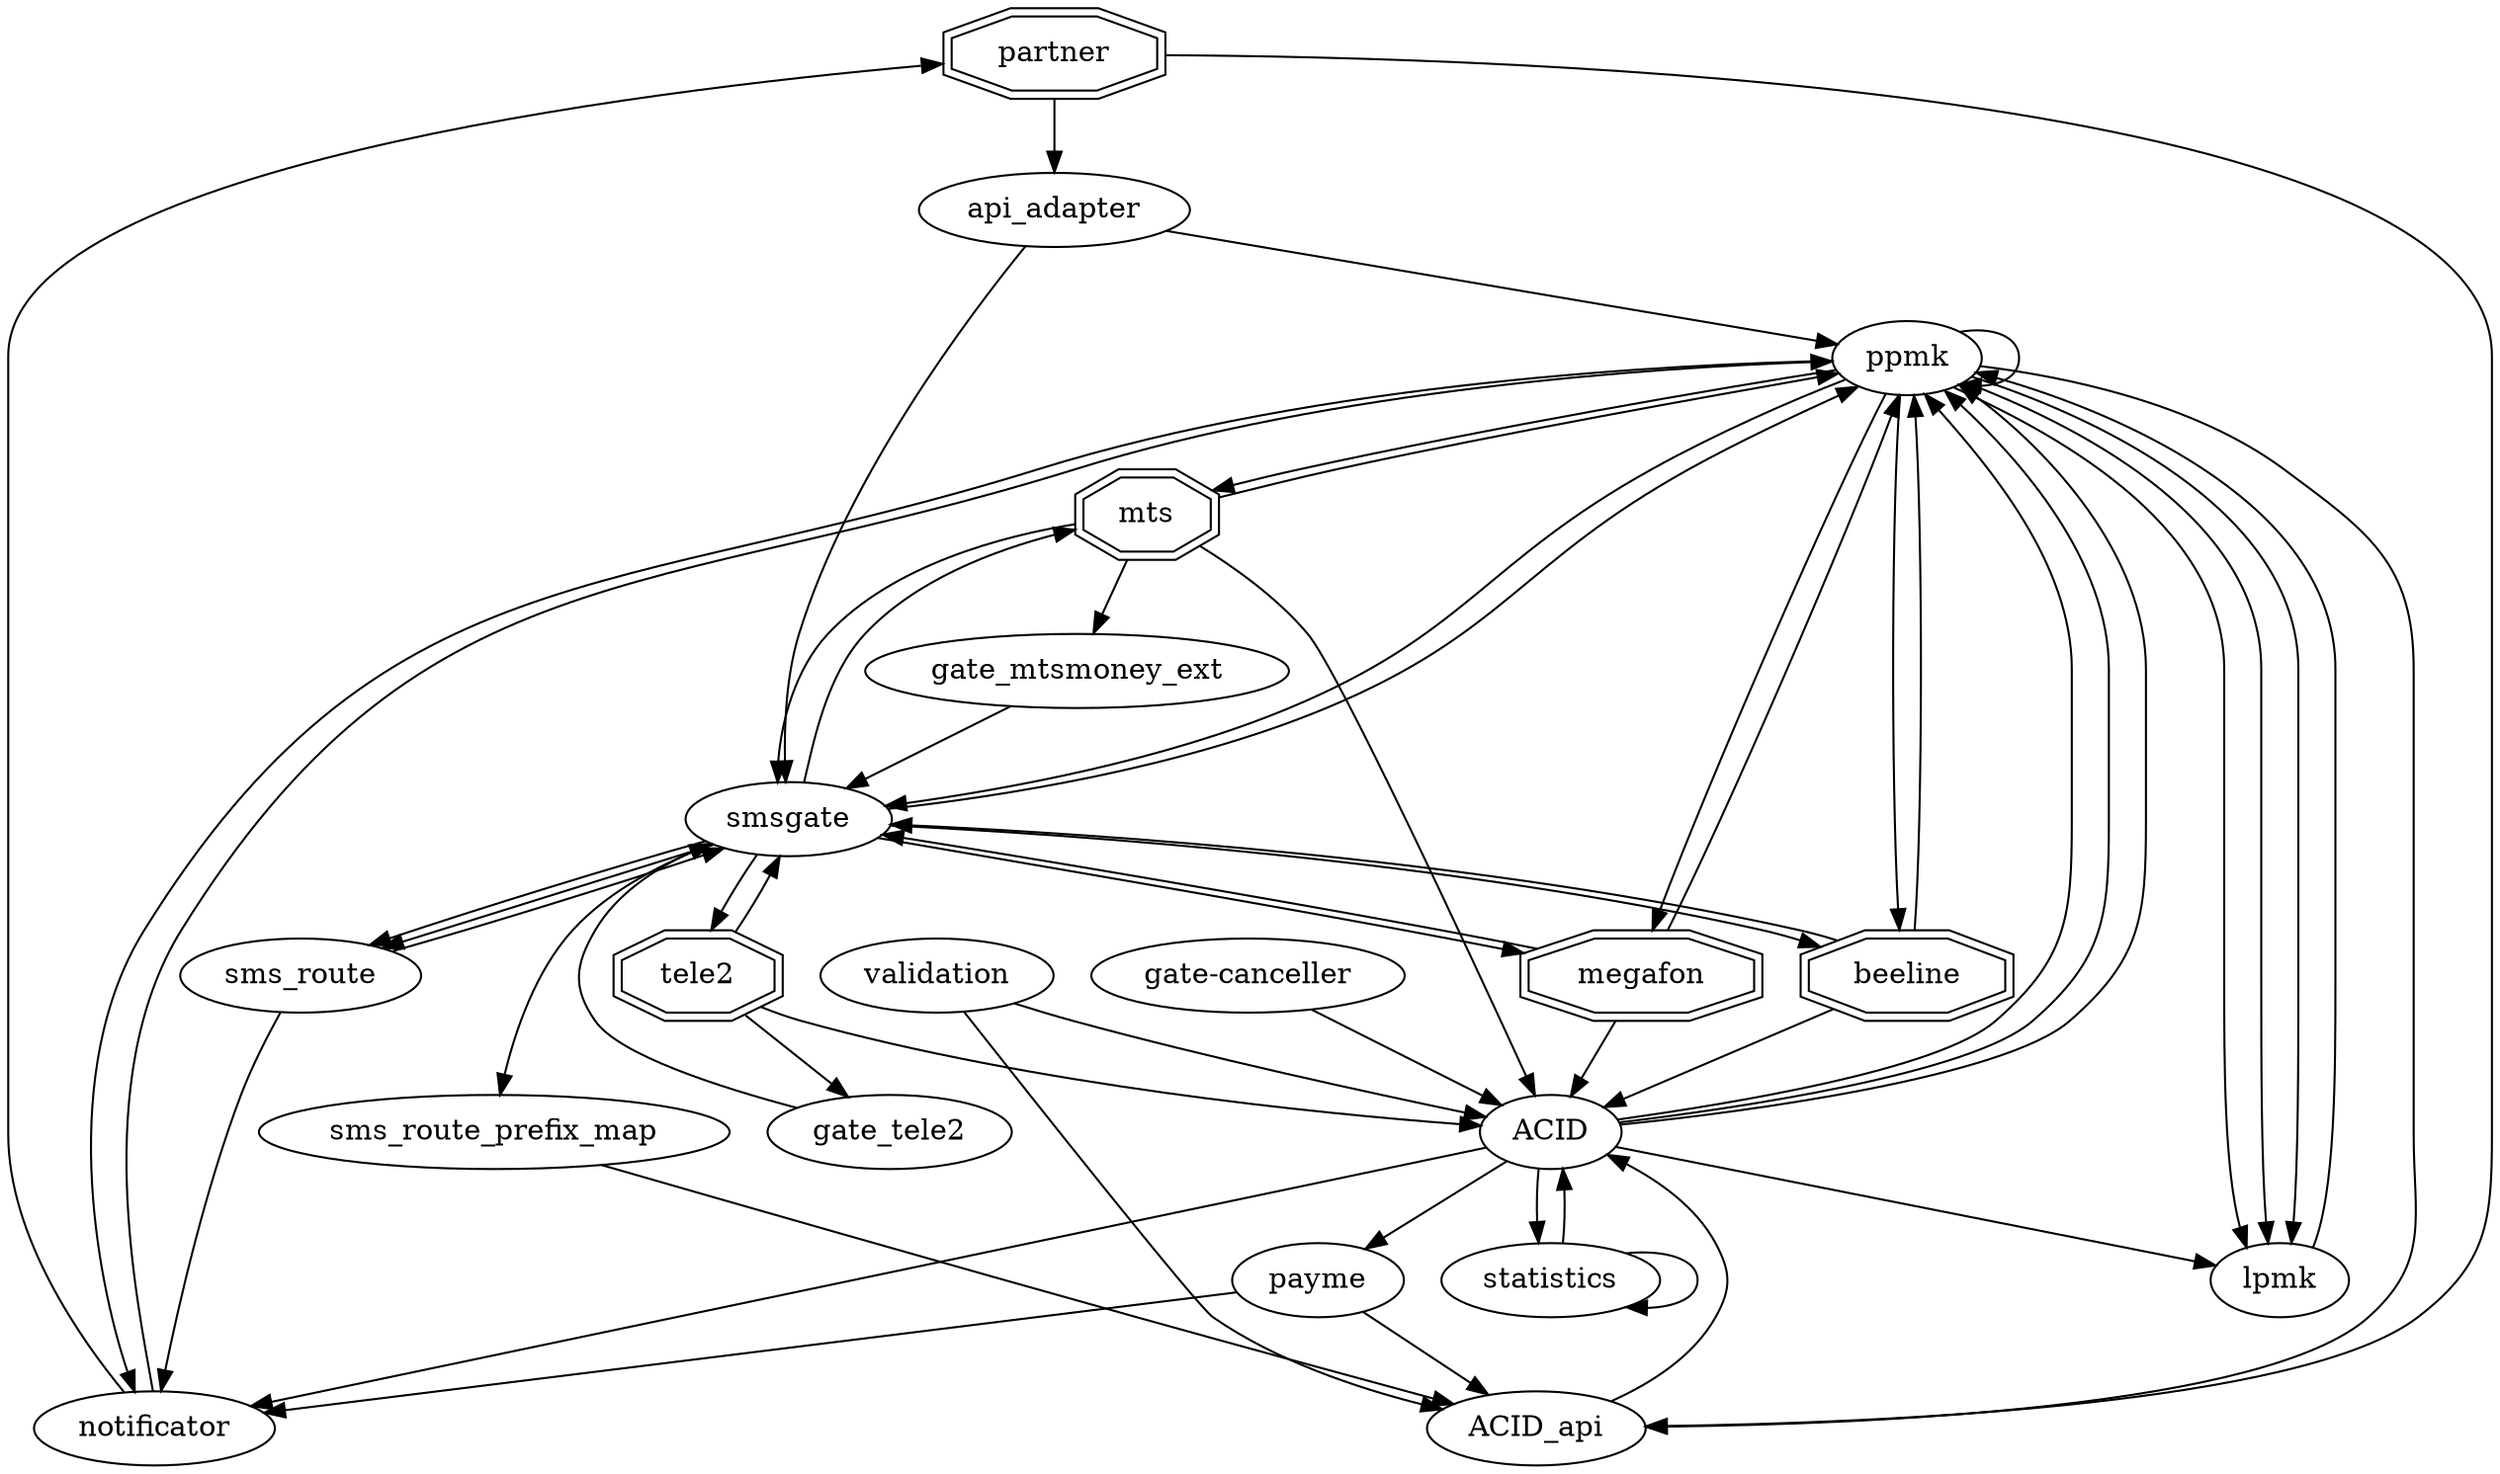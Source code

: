 digraph kafka {

  rankdir=TB
  # каналы связи - прямоугольники

  node [shape=box]
  
  # внешиний мир
  node [shape=doubleoctagon]
  partner
  mts
  beeline
  megafon
  tele2
   
  # компоненты - овалы
  node [shape=oval]
  api_adapter

  statistics
  ppmk
  payme
  lpmk
  smsgate
  notificator
  validation
  "gate-canceller"

  #кластеры
  
  gate_tele2; gate_mtsmoney_ext;
  sms_route; sms_route_prefix_map;
  
  ACID; ACID_api

  # если забудем включить в список компонент или каналов - будет звезда
  node [shape=star]



  # список кто что слушает
 

  ppmk->lpmk

  smsgate->sms_route
  smsgate->sms_route_prefix_map
  smsgate->ppmk

  ppmk->lpmk


  statistics->ACID
  ACID->ppmk

  
  # список кто куда пушит
  gate_mtsmoney_ext->smsgate

  "gate-canceller"->ACID

  ACID->statistics
  ACID->ppmk
  ACID->lpmk
  ACID->payme
  ACID->notificator
  smsgate->sms_route
  api_adapter->smsgate
  ppmk->lpmk
  ppmk->ppmk
  ppmk->smsgate
  ppmk->notificator
  lpmk->ppmk
  sms_route->notificator
  sms_route->smsgate
  statistics->statistics
  payme->notificator
  gate_tele2->smsgate

  # внешний мир
  partner->api_adapter
  partner->ACID_api
  notificator->partner
  notificator->ppmk
  mts->smsgate
  beeline->smsgate
  megafon->smsgate
  tele2->smsgate
  tele2->gate_tele2
  mts->gate_mtsmoney_ext

  smsgate -> mts
  smsgate -> megafon
  smsgate -> tele2
  smsgate -> beeline

  # список прямых взаимодействий без кафки
  api_adapter->ppmk
  ACID->ppmk
  payme->ACID_api
  ACID_api->ACID
  ppmk->ACID_api
  ppmk->mts
  ppmk->megafon
  ppmk->beeline
  mts->ppmk
  megafon->ppmk
  beeline->ppmk

  beeline->ACID
  mts->ACID
  megafon->ACID
  tele2->ACID

  sms_route_prefix_map->ACID_api
  validation->ACID
  validation->ACID_api

}

